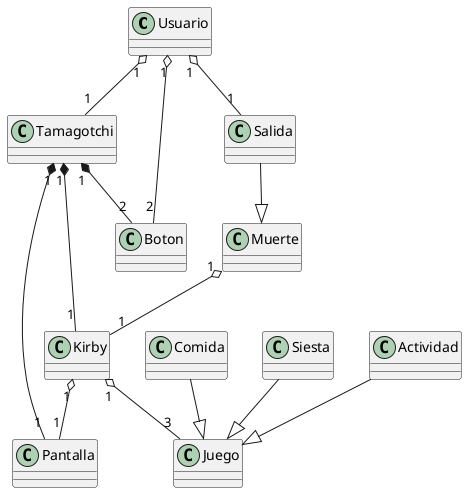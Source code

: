 @startuml Diagrama

    Class Usuario
    Class Tamagotchi
    Class Pantalla
    Class Boton
    Class Kirby
    Class Juego
    Class Comida
    Class Siesta
    Class Actividad
    Class Salida
    Class Muerte
    
    Usuario "1" o-- "1" Tamagotchi
    Usuario "1" o-- "1" Salida
    Tamagotchi "1" *-- "1" Pantalla
    Tamagotchi "1" *-- "2" Boton
    Tamagotchi "1" *-- "1" Kirby

    Kirby "1" o-- "1" Pantalla
    Kirby "1" o-- "3" Juego
    Usuario "1" o-- "2" Boton
    Muerte "1" o-- "1" Kirby

    Comida --|> Juego
    Siesta --|> Juego
    Actividad --|> Juego
    Salida --|> Muerte

@enduml
